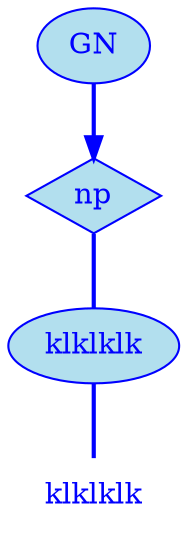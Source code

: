 digraph g {
	graph [bb="0,0,82,252"];
	node [label="\N"];
	graph [_draw_="c 5 -white C 5 -white P 4 0 0 0 252 82 252 82 0 ",
		xdotversion="1.2"];
	"mc1s1_t1#token84" [label=klklklk, shape=plaintext, fillcolor=lightblue2, fontcolor=blue, pos="41,18", width="0.83", height="0.50", _ldraw_="F 14.000000 11 -Times-Roman c 4 -blue T 41 13 0 44 7 -klklklk "];
	"mc1s1_W1#wordmc1s1_t1#token" [label=klklklk, shape=ellipse, fillcolor=lightblue2, fontcolor=blue, pos="41,90", width="1.14", height="0.50", color=blue, style=filled, _draw_="S 6 -filled c 4 -blue C 10 -lightblue2 E 41 90 41 18 ", _ldraw_="F 14.000000 11 -Times-Roman c 4 -blue T 41 85 0 44 7 -klklklk "];
	"mc1s1_P13#pos" [label=np, shape=diamond, fillcolor=lightblue2, fontcolor=blue, pos="41,162", width="0.75", height="0.50", color=blue, style=filled, _draw_="S 6 -filled c 4 -blue C 10 -lightblue2 P 4 41 180 14 162 41 144 68 162 ", _ldraw_="F 14.000000 11 -Times-Roman c 4 -blue T 41 157 0 17 2 -np "];
	"mc1s1_chk0#chunk" [label=GN, fillcolor=lightblue2, fontcolor=blue, pos="41,234", width="0.75", height="0.50", color=blue, style=filled, arrowhead=doubleoctagon, _draw_="S 6 -filled c 4 -blue C 10 -lightblue2 E 41 234 27 18 ", _ldraw_="F 14.000000 11 -Times-Roman c 4 -blue T 41 229 0 22 2 -GN "];
	"mc1s1_W1#wordmc1s1_t1#token" -> "mc1s1_t1#token84" [arrowhead=none, color=blue, fontcolor=blue, style=bold, minlen=1, pos="41,72 41,61 41,47 41,36", _draw_="S 4 -bold c 4 -blue B 4 41 72 41 61 41 47 41 36 "];
	"mc1s1_P13#pos" -> "mc1s1_W1#wordmc1s1_t1#token" [arrowhead=none, color=blue, fontcolor=blue, style=bold, minlen=1, pos="41,144 41,133 41,119 41,108", _draw_="S 4 -bold c 4 -blue B 4 41 144 41 133 41 119 41 108 "];
	"mc1s1_chk0#chunk" -> "mc1s1_P13#pos" [color=blue, fontcolor=blue, style=bold, minlen=1, pos="e,41,180 41,216 41,208 41,199 41,190", shape=normal, _draw_="S 4 -bold c 4 -blue B 4 41 216 41 208 41 199 41 190 ", _hdraw_="S 5 -solid S 15 -setlinewidth(1) c 4 -blue C 4 -blue P 3 45 190 41 180 38 190 "];
}
